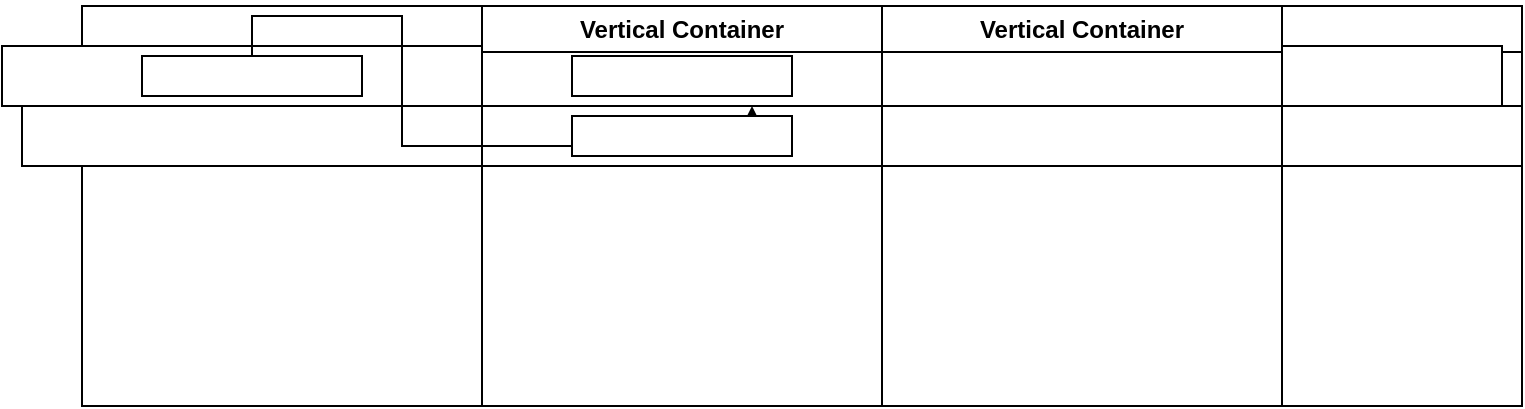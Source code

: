 <mxfile version="24.7.1" type="github">
  <diagram name="第 1 页" id="ajtBjw0Y2TWfrJRZztik">
    <mxGraphModel dx="2261" dy="1989" grid="1" gridSize="10" guides="1" tooltips="1" connect="1" arrows="1" fold="1" page="1" pageScale="1" pageWidth="827" pageHeight="1169" math="0" shadow="0">
      <root>
        <mxCell id="0" />
        <mxCell id="1" parent="0" />
        <mxCell id="MzRyn0qnfD5LSnEBf2ia-2" value="Vertical Container" style="swimlane;whiteSpace=wrap;html=1;" vertex="1" parent="1">
          <mxGeometry width="720" height="200" as="geometry" />
        </mxCell>
        <mxCell id="MzRyn0qnfD5LSnEBf2ia-5" value="" style="rounded=0;whiteSpace=wrap;html=1;" vertex="1" parent="MzRyn0qnfD5LSnEBf2ia-2">
          <mxGeometry x="-40" y="20" width="750" height="30" as="geometry" />
        </mxCell>
        <mxCell id="MzRyn0qnfD5LSnEBf2ia-6" value="" style="rounded=0;whiteSpace=wrap;html=1;" vertex="1" parent="MzRyn0qnfD5LSnEBf2ia-2">
          <mxGeometry x="-30" y="50" width="750" height="30" as="geometry" />
        </mxCell>
        <mxCell id="MzRyn0qnfD5LSnEBf2ia-13" style="edgeStyle=orthogonalEdgeStyle;rounded=0;orthogonalLoop=1;jettySize=auto;html=1;" edge="1" parent="MzRyn0qnfD5LSnEBf2ia-2" source="MzRyn0qnfD5LSnEBf2ia-10" target="MzRyn0qnfD5LSnEBf2ia-5">
          <mxGeometry relative="1" as="geometry" />
        </mxCell>
        <mxCell id="MzRyn0qnfD5LSnEBf2ia-10" value="" style="rounded=0;whiteSpace=wrap;html=1;" vertex="1" parent="MzRyn0qnfD5LSnEBf2ia-2">
          <mxGeometry x="30" y="25" width="110" height="20" as="geometry" />
        </mxCell>
        <mxCell id="MzRyn0qnfD5LSnEBf2ia-3" value="Vertical Container" style="swimlane;whiteSpace=wrap;html=1;" vertex="1" parent="1">
          <mxGeometry x="200" width="200" height="200" as="geometry" />
        </mxCell>
        <mxCell id="MzRyn0qnfD5LSnEBf2ia-11" value="" style="rounded=0;whiteSpace=wrap;html=1;" vertex="1" parent="MzRyn0qnfD5LSnEBf2ia-3">
          <mxGeometry x="45" y="25" width="110" height="20" as="geometry" />
        </mxCell>
        <mxCell id="MzRyn0qnfD5LSnEBf2ia-12" value="" style="rounded=0;whiteSpace=wrap;html=1;" vertex="1" parent="MzRyn0qnfD5LSnEBf2ia-3">
          <mxGeometry x="45" y="55" width="110" height="20" as="geometry" />
        </mxCell>
        <mxCell id="MzRyn0qnfD5LSnEBf2ia-4" value="Vertical Container" style="swimlane;whiteSpace=wrap;html=1;" vertex="1" parent="1">
          <mxGeometry x="400" width="200" height="200" as="geometry" />
        </mxCell>
      </root>
    </mxGraphModel>
  </diagram>
</mxfile>
